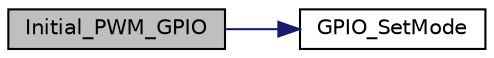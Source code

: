 digraph "Initial_PWM_GPIO"
{
 // LATEX_PDF_SIZE
  edge [fontname="Helvetica",fontsize="10",labelfontname="Helvetica",labelfontsize="10"];
  node [fontname="Helvetica",fontsize="10",shape=record];
  rankdir="LR";
  Node1 [label="Initial_PWM_GPIO",height=0.2,width=0.4,color="black", fillcolor="grey75", style="filled", fontcolor="black",tooltip="This function config PC.13 multi-function for PWM to drive Buzzer module, and config PE...."];
  Node1 -> Node2 [color="midnightblue",fontsize="10",style="solid",fontname="Helvetica"];
  Node2 [label="GPIO_SetMode",height=0.2,width=0.4,color="black", fillcolor="white", style="filled",URL="$dc/dc4/group___n_a_n_o100___g_p_i_o___e_x_p_o_r_t_e_d___f_u_n_c_t_i_o_n_s.html#gaa2d25bd7fd805f81e465e5f2f0f43123",tooltip="Set GPIO operation mode."];
}
